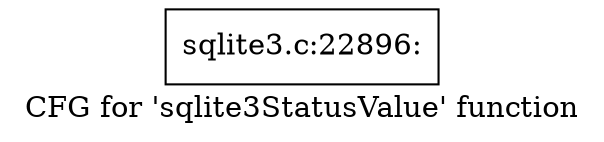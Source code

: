 digraph "CFG for 'sqlite3StatusValue' function" {
	label="CFG for 'sqlite3StatusValue' function";

	Node0x55c0f6fa3940 [shape=record,label="{sqlite3.c:22896:}"];
}
